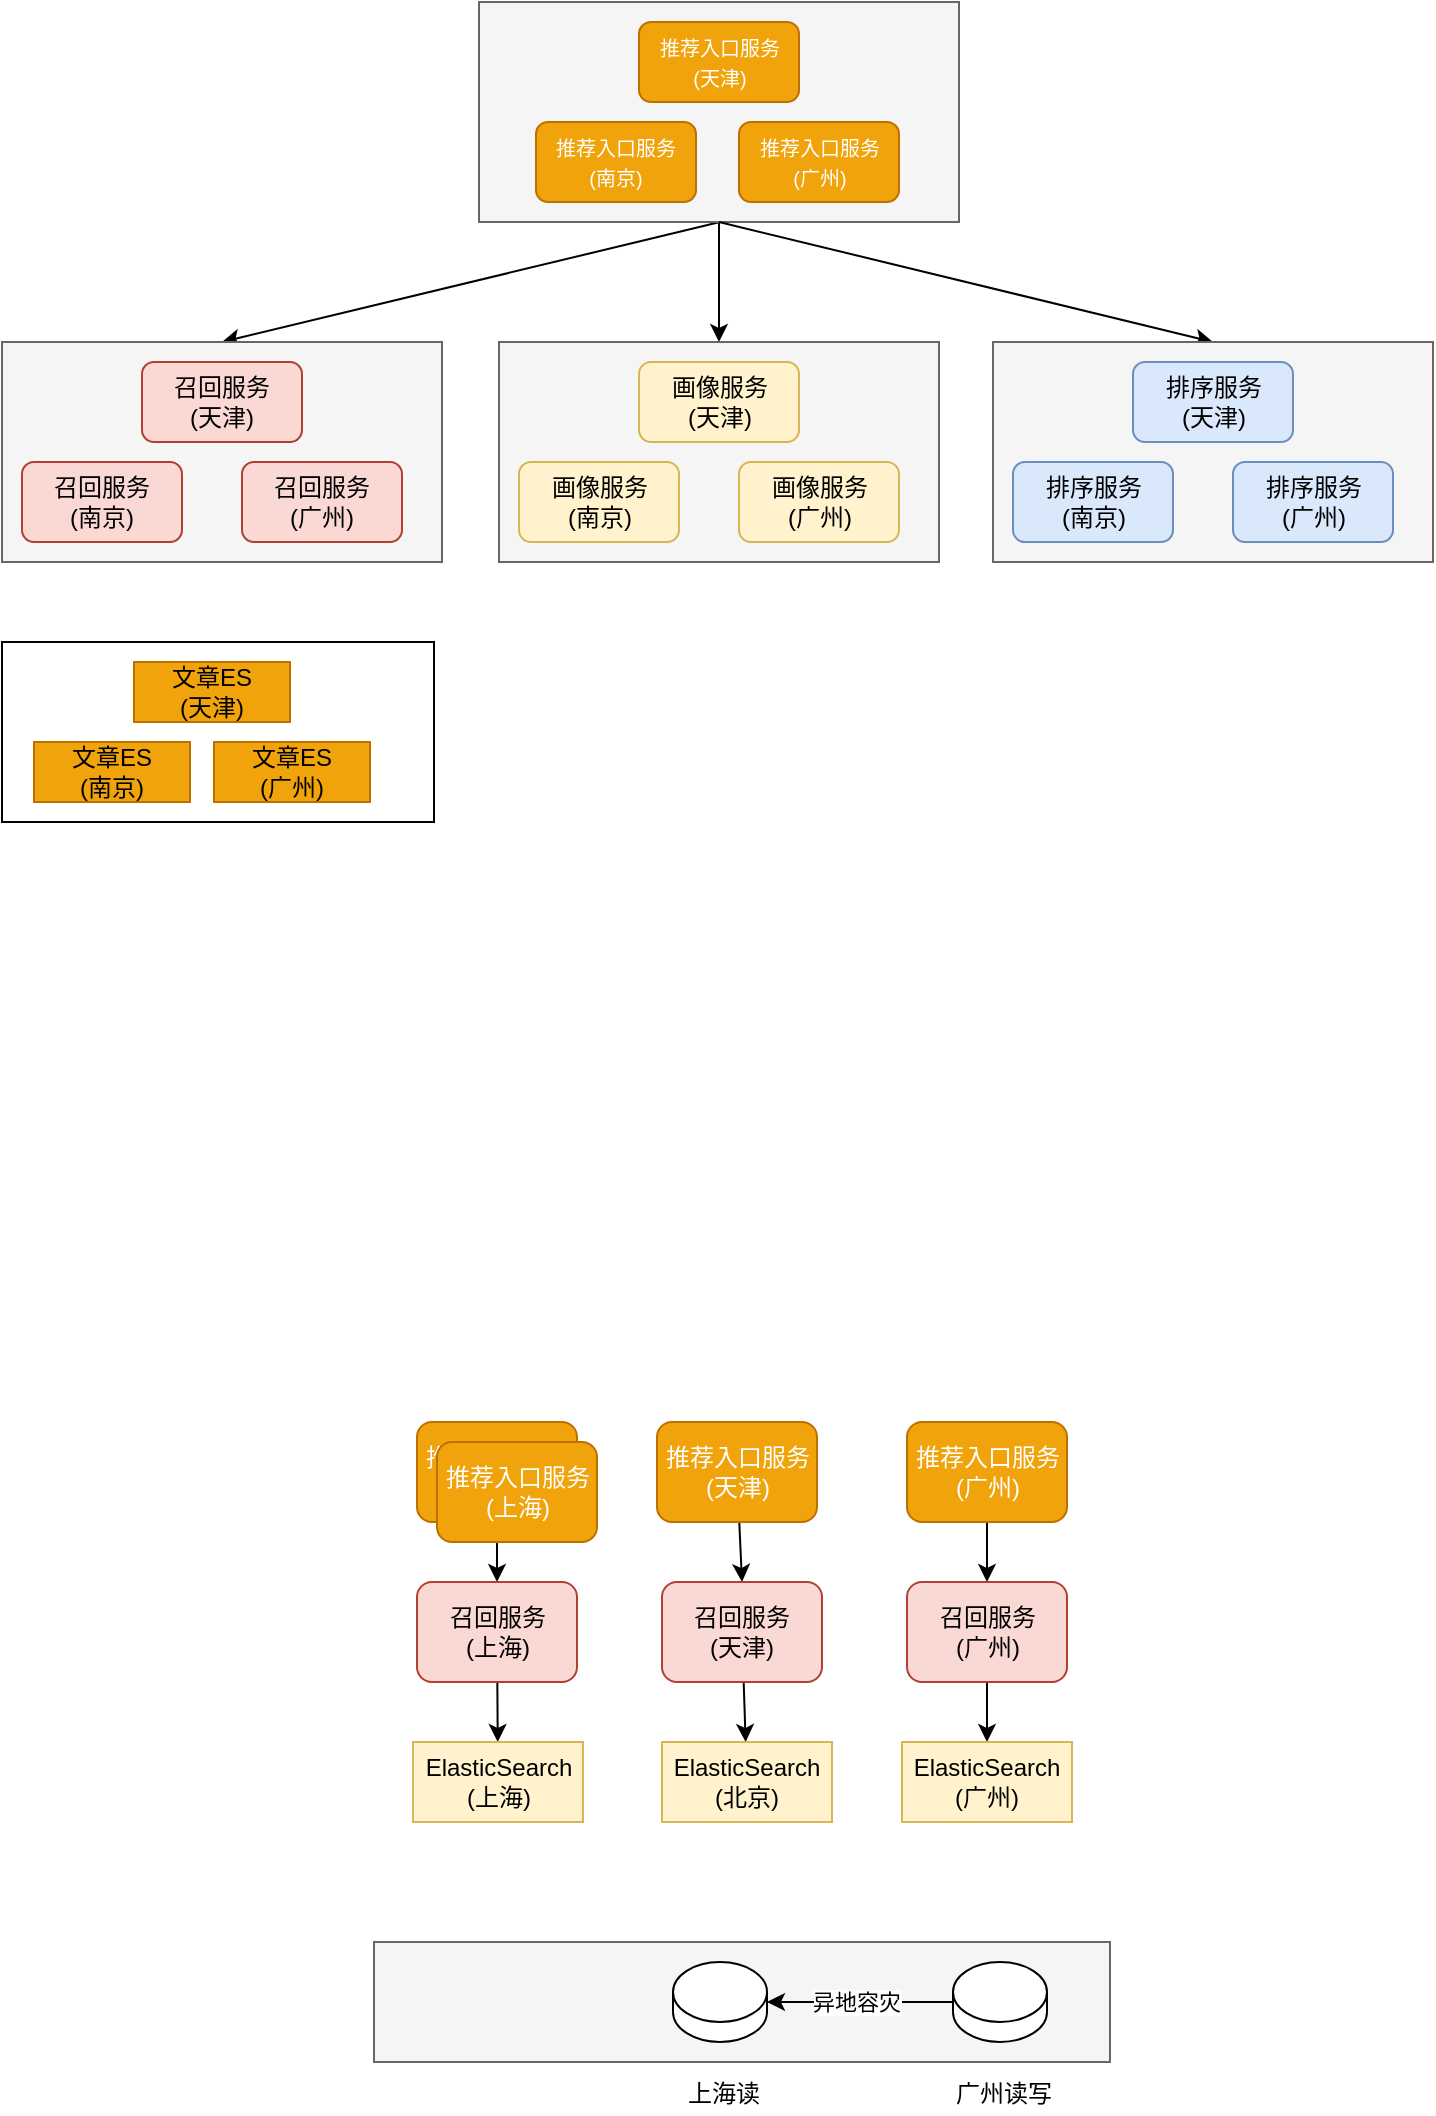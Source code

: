 <mxfile version="14.2.3" type="github">
  <diagram id="llfRjVhpYQk1pcsOZ_1C" name="Page-1">
    <mxGraphModel dx="1426" dy="803" grid="1" gridSize="10" guides="1" tooltips="1" connect="1" arrows="1" fold="1" page="1" pageScale="1" pageWidth="827" pageHeight="1169" math="0" shadow="0">
      <root>
        <mxCell id="0" />
        <mxCell id="1" parent="0" />
        <mxCell id="mrAVVWmBJjdgPhhAWUY1-55" value="" style="edgeStyle=orthogonalEdgeStyle;rounded=0;orthogonalLoop=1;jettySize=auto;html=1;entryX=0.5;entryY=0;entryDx=0;entryDy=0;" edge="1" parent="1" source="mrAVVWmBJjdgPhhAWUY1-35" target="mrAVVWmBJjdgPhhAWUY1-43">
          <mxGeometry relative="1" as="geometry" />
        </mxCell>
        <mxCell id="mrAVVWmBJjdgPhhAWUY1-56" style="rounded=0;orthogonalLoop=1;jettySize=auto;html=1;entryX=0.5;entryY=0;entryDx=0;entryDy=0;" edge="1" parent="1" target="mrAVVWmBJjdgPhhAWUY1-36">
          <mxGeometry relative="1" as="geometry">
            <mxPoint x="393" y="600" as="sourcePoint" />
          </mxGeometry>
        </mxCell>
        <mxCell id="mrAVVWmBJjdgPhhAWUY1-35" value="" style="rounded=0;whiteSpace=wrap;html=1;fillColor=#f5f5f5;strokeColor=#666666;fontColor=#333333;" vertex="1" parent="1">
          <mxGeometry x="272.5" y="490" width="240" height="110" as="geometry" />
        </mxCell>
        <mxCell id="mrAVVWmBJjdgPhhAWUY1-21" value="" style="rounded=0;whiteSpace=wrap;html=1;fillColor=#f5f5f5;strokeColor=#666666;fontColor=#333333;" vertex="1" parent="1">
          <mxGeometry x="220" y="1460" width="368" height="60" as="geometry" />
        </mxCell>
        <mxCell id="mrAVVWmBJjdgPhhAWUY1-1" value="" style="edgeStyle=none;rounded=0;orthogonalLoop=1;jettySize=auto;html=1;entryX=0.5;entryY=0;entryDx=0;entryDy=0;" edge="1" parent="1" source="mrAVVWmBJjdgPhhAWUY1-2" target="mrAVVWmBJjdgPhhAWUY1-12">
          <mxGeometry relative="1" as="geometry" />
        </mxCell>
        <mxCell id="mrAVVWmBJjdgPhhAWUY1-2" value="推荐入口服务&lt;br&gt;(广州)" style="rounded=1;whiteSpace=wrap;html=1;fillColor=#f0a30a;strokeColor=#BD7000;fontColor=#ffffff;" vertex="1" parent="1">
          <mxGeometry x="486.5" y="1200" width="80" height="50" as="geometry" />
        </mxCell>
        <mxCell id="mrAVVWmBJjdgPhhAWUY1-3" value="" style="edgeStyle=none;rounded=0;orthogonalLoop=1;jettySize=auto;html=1;entryX=0.5;entryY=0;entryDx=0;entryDy=0;" edge="1" parent="1" source="mrAVVWmBJjdgPhhAWUY1-4" target="mrAVVWmBJjdgPhhAWUY1-10">
          <mxGeometry relative="1" as="geometry" />
        </mxCell>
        <mxCell id="mrAVVWmBJjdgPhhAWUY1-4" value="推荐入口服务&lt;br&gt;(天津)" style="rounded=1;whiteSpace=wrap;html=1;fillColor=#f0a30a;strokeColor=#BD7000;fontColor=#ffffff;" vertex="1" parent="1">
          <mxGeometry x="361.5" y="1200" width="80" height="50" as="geometry" />
        </mxCell>
        <mxCell id="mrAVVWmBJjdgPhhAWUY1-5" value="" style="edgeStyle=none;rounded=0;orthogonalLoop=1;jettySize=auto;html=1;entryX=0.5;entryY=0;entryDx=0;entryDy=0;" edge="1" parent="1" source="mrAVVWmBJjdgPhhAWUY1-6" target="mrAVVWmBJjdgPhhAWUY1-8">
          <mxGeometry relative="1" as="geometry" />
        </mxCell>
        <mxCell id="mrAVVWmBJjdgPhhAWUY1-6" value="推荐入口服务&lt;br&gt;(上海)" style="rounded=1;whiteSpace=wrap;html=1;fillColor=#f0a30a;strokeColor=#BD7000;fontColor=#ffffff;" vertex="1" parent="1">
          <mxGeometry x="241.5" y="1200" width="80" height="50" as="geometry" />
        </mxCell>
        <mxCell id="mrAVVWmBJjdgPhhAWUY1-7" value="" style="edgeStyle=none;rounded=0;orthogonalLoop=1;jettySize=auto;html=1;" edge="1" parent="1" source="mrAVVWmBJjdgPhhAWUY1-8" target="mrAVVWmBJjdgPhhAWUY1-13">
          <mxGeometry relative="1" as="geometry" />
        </mxCell>
        <mxCell id="mrAVVWmBJjdgPhhAWUY1-8" value="召回服务&lt;br&gt;(上海)" style="rounded=1;whiteSpace=wrap;html=1;fillColor=#fad9d5;strokeColor=#ae4132;" vertex="1" parent="1">
          <mxGeometry x="241.5" y="1280" width="80" height="50" as="geometry" />
        </mxCell>
        <mxCell id="mrAVVWmBJjdgPhhAWUY1-9" value="" style="edgeStyle=none;rounded=0;orthogonalLoop=1;jettySize=auto;html=1;" edge="1" parent="1" source="mrAVVWmBJjdgPhhAWUY1-10" target="mrAVVWmBJjdgPhhAWUY1-14">
          <mxGeometry relative="1" as="geometry" />
        </mxCell>
        <mxCell id="mrAVVWmBJjdgPhhAWUY1-10" value="召回服务&lt;br&gt;(天津)" style="rounded=1;whiteSpace=wrap;html=1;fillColor=#fad9d5;strokeColor=#ae4132;" vertex="1" parent="1">
          <mxGeometry x="364" y="1280" width="80" height="50" as="geometry" />
        </mxCell>
        <mxCell id="mrAVVWmBJjdgPhhAWUY1-11" value="" style="edgeStyle=none;rounded=0;orthogonalLoop=1;jettySize=auto;html=1;" edge="1" parent="1" source="mrAVVWmBJjdgPhhAWUY1-12" target="mrAVVWmBJjdgPhhAWUY1-15">
          <mxGeometry relative="1" as="geometry" />
        </mxCell>
        <mxCell id="mrAVVWmBJjdgPhhAWUY1-12" value="召回服务&lt;br&gt;(广州)" style="rounded=1;whiteSpace=wrap;html=1;fillColor=#fad9d5;strokeColor=#ae4132;" vertex="1" parent="1">
          <mxGeometry x="486.5" y="1280" width="80" height="50" as="geometry" />
        </mxCell>
        <mxCell id="mrAVVWmBJjdgPhhAWUY1-13" value="ElasticSearch&lt;br&gt;(上海)" style="rounded=0;whiteSpace=wrap;html=1;fillColor=#fff2cc;strokeColor=#d6b656;" vertex="1" parent="1">
          <mxGeometry x="239.5" y="1360" width="85" height="40" as="geometry" />
        </mxCell>
        <mxCell id="mrAVVWmBJjdgPhhAWUY1-14" value="ElasticSearch&lt;br&gt;(北京)" style="rounded=0;whiteSpace=wrap;html=1;fillColor=#fff2cc;strokeColor=#d6b656;" vertex="1" parent="1">
          <mxGeometry x="364" y="1360" width="85" height="40" as="geometry" />
        </mxCell>
        <mxCell id="mrAVVWmBJjdgPhhAWUY1-15" value="ElasticSearch&lt;br&gt;(广州)" style="rounded=0;whiteSpace=wrap;html=1;fillColor=#fff2cc;strokeColor=#d6b656;" vertex="1" parent="1">
          <mxGeometry x="484" y="1360" width="85" height="40" as="geometry" />
        </mxCell>
        <mxCell id="mrAVVWmBJjdgPhhAWUY1-23" value="" style="edgeStyle=orthogonalEdgeStyle;rounded=0;orthogonalLoop=1;jettySize=auto;html=1;" edge="1" parent="1" source="mrAVVWmBJjdgPhhAWUY1-18" target="mrAVVWmBJjdgPhhAWUY1-22">
          <mxGeometry relative="1" as="geometry" />
        </mxCell>
        <mxCell id="mrAVVWmBJjdgPhhAWUY1-24" value="异地容灾" style="edgeLabel;html=1;align=center;verticalAlign=middle;resizable=0;points=[];" vertex="1" connectable="0" parent="mrAVVWmBJjdgPhhAWUY1-23">
          <mxGeometry x="0.054" y="4" relative="1" as="geometry">
            <mxPoint y="-4" as="offset" />
          </mxGeometry>
        </mxCell>
        <mxCell id="mrAVVWmBJjdgPhhAWUY1-18" value="" style="shape=cylinder3;whiteSpace=wrap;html=1;boundedLbl=1;backgroundOutline=1;size=15;" vertex="1" parent="1">
          <mxGeometry x="509.5" y="1470" width="47" height="40" as="geometry" />
        </mxCell>
        <mxCell id="mrAVVWmBJjdgPhhAWUY1-22" value="" style="shape=cylinder3;whiteSpace=wrap;html=1;boundedLbl=1;backgroundOutline=1;size=15;" vertex="1" parent="1">
          <mxGeometry x="369.5" y="1470" width="47" height="40" as="geometry" />
        </mxCell>
        <mxCell id="mrAVVWmBJjdgPhhAWUY1-25" value="广州读写" style="text;html=1;strokeColor=none;fillColor=none;align=center;verticalAlign=middle;whiteSpace=wrap;rounded=0;" vertex="1" parent="1">
          <mxGeometry x="509.5" y="1526" width="50" height="20" as="geometry" />
        </mxCell>
        <mxCell id="mrAVVWmBJjdgPhhAWUY1-26" value="上海读" style="text;html=1;strokeColor=none;fillColor=none;align=center;verticalAlign=middle;whiteSpace=wrap;rounded=0;" vertex="1" parent="1">
          <mxGeometry x="369.5" y="1526" width="50" height="20" as="geometry" />
        </mxCell>
        <mxCell id="mrAVVWmBJjdgPhhAWUY1-28" value="推荐入口服务&lt;br&gt;(上海)" style="rounded=1;whiteSpace=wrap;html=1;fillColor=#f0a30a;strokeColor=#BD7000;fontColor=#ffffff;" vertex="1" parent="1">
          <mxGeometry x="251.5" y="1210" width="80" height="50" as="geometry" />
        </mxCell>
        <mxCell id="mrAVVWmBJjdgPhhAWUY1-31" value="&lt;font style=&quot;font-size: 10px&quot;&gt;推荐入口服务&lt;br&gt;(南京)&lt;/font&gt;" style="rounded=1;whiteSpace=wrap;html=1;fillColor=#f0a30a;strokeColor=#BD7000;fontColor=#ffffff;" vertex="1" parent="1">
          <mxGeometry x="301" y="550" width="80" height="40" as="geometry" />
        </mxCell>
        <mxCell id="mrAVVWmBJjdgPhhAWUY1-57" value="" style="edgeStyle=none;rounded=0;orthogonalLoop=1;jettySize=auto;html=1;entryX=0.5;entryY=0;entryDx=0;entryDy=0;exitX=0.5;exitY=1;exitDx=0;exitDy=0;" edge="1" parent="1" source="mrAVVWmBJjdgPhhAWUY1-35" target="mrAVVWmBJjdgPhhAWUY1-51">
          <mxGeometry relative="1" as="geometry" />
        </mxCell>
        <mxCell id="mrAVVWmBJjdgPhhAWUY1-33" value="&lt;font style=&quot;font-size: 10px&quot;&gt;推荐入口服务&lt;br&gt;(广州)&lt;/font&gt;" style="rounded=1;whiteSpace=wrap;html=1;fillColor=#f0a30a;strokeColor=#BD7000;fontColor=#ffffff;" vertex="1" parent="1">
          <mxGeometry x="402.5" y="550" width="80" height="40" as="geometry" />
        </mxCell>
        <mxCell id="mrAVVWmBJjdgPhhAWUY1-34" value="&lt;font style=&quot;font-size: 10px&quot;&gt;推荐入口服务&lt;br&gt;(天津)&lt;/font&gt;" style="rounded=1;whiteSpace=wrap;html=1;fillColor=#f0a30a;strokeColor=#BD7000;fontColor=#ffffff;" vertex="1" parent="1">
          <mxGeometry x="352.5" y="500" width="80" height="40" as="geometry" />
        </mxCell>
        <mxCell id="mrAVVWmBJjdgPhhAWUY1-36" value="" style="rounded=0;whiteSpace=wrap;html=1;fillColor=#f5f5f5;strokeColor=#666666;fontColor=#333333;" vertex="1" parent="1">
          <mxGeometry x="34" y="660" width="220" height="110" as="geometry" />
        </mxCell>
        <mxCell id="mrAVVWmBJjdgPhhAWUY1-38" value="召回服务&lt;br&gt;(天津)" style="rounded=1;whiteSpace=wrap;html=1;fillColor=#fad9d5;strokeColor=#ae4132;" vertex="1" parent="1">
          <mxGeometry x="104" y="670" width="80" height="40" as="geometry" />
        </mxCell>
        <mxCell id="mrAVVWmBJjdgPhhAWUY1-41" value="召回服务&lt;br&gt;(南京)" style="rounded=1;whiteSpace=wrap;html=1;fillColor=#fad9d5;strokeColor=#ae4132;" vertex="1" parent="1">
          <mxGeometry x="44" y="720" width="80" height="40" as="geometry" />
        </mxCell>
        <mxCell id="mrAVVWmBJjdgPhhAWUY1-42" value="召回服务&lt;br&gt;(广州)" style="rounded=1;whiteSpace=wrap;html=1;fillColor=#fad9d5;strokeColor=#ae4132;" vertex="1" parent="1">
          <mxGeometry x="154" y="720" width="80" height="40" as="geometry" />
        </mxCell>
        <mxCell id="mrAVVWmBJjdgPhhAWUY1-43" value="" style="rounded=0;whiteSpace=wrap;html=1;fillColor=#f5f5f5;strokeColor=#666666;fontColor=#333333;" vertex="1" parent="1">
          <mxGeometry x="282.5" y="660" width="220" height="110" as="geometry" />
        </mxCell>
        <mxCell id="mrAVVWmBJjdgPhhAWUY1-44" value="画像服务&lt;br&gt;(天津)" style="rounded=1;whiteSpace=wrap;html=1;fillColor=#fff2cc;strokeColor=#d6b656;" vertex="1" parent="1">
          <mxGeometry x="352.5" y="670" width="80" height="40" as="geometry" />
        </mxCell>
        <mxCell id="mrAVVWmBJjdgPhhAWUY1-45" value="画像服务&lt;br&gt;(南京)" style="rounded=1;whiteSpace=wrap;html=1;fillColor=#fff2cc;strokeColor=#d6b656;" vertex="1" parent="1">
          <mxGeometry x="292.5" y="720" width="80" height="40" as="geometry" />
        </mxCell>
        <mxCell id="mrAVVWmBJjdgPhhAWUY1-46" value="画像服务&lt;br&gt;(广州)" style="rounded=1;whiteSpace=wrap;html=1;fillColor=#fff2cc;strokeColor=#d6b656;" vertex="1" parent="1">
          <mxGeometry x="402.5" y="720" width="80" height="40" as="geometry" />
        </mxCell>
        <mxCell id="mrAVVWmBJjdgPhhAWUY1-51" value="" style="rounded=0;whiteSpace=wrap;html=1;fillColor=#f5f5f5;strokeColor=#666666;fontColor=#333333;" vertex="1" parent="1">
          <mxGeometry x="529.5" y="660" width="220" height="110" as="geometry" />
        </mxCell>
        <mxCell id="mrAVVWmBJjdgPhhAWUY1-52" value="排序服务&lt;br&gt;(天津)" style="rounded=1;whiteSpace=wrap;html=1;fillColor=#dae8fc;strokeColor=#6c8ebf;" vertex="1" parent="1">
          <mxGeometry x="599.5" y="670" width="80" height="40" as="geometry" />
        </mxCell>
        <mxCell id="mrAVVWmBJjdgPhhAWUY1-53" value="排序服务&lt;br&gt;(南京)" style="rounded=1;whiteSpace=wrap;html=1;fillColor=#dae8fc;strokeColor=#6c8ebf;" vertex="1" parent="1">
          <mxGeometry x="539.5" y="720" width="80" height="40" as="geometry" />
        </mxCell>
        <mxCell id="mrAVVWmBJjdgPhhAWUY1-54" value="排序服务&lt;br&gt;(广州)" style="rounded=1;whiteSpace=wrap;html=1;fillColor=#dae8fc;strokeColor=#6c8ebf;" vertex="1" parent="1">
          <mxGeometry x="649.5" y="720" width="80" height="40" as="geometry" />
        </mxCell>
        <mxCell id="mrAVVWmBJjdgPhhAWUY1-59" value="" style="rounded=0;whiteSpace=wrap;html=1;" vertex="1" parent="1">
          <mxGeometry x="34" y="810" width="216" height="90" as="geometry" />
        </mxCell>
        <mxCell id="mrAVVWmBJjdgPhhAWUY1-62" value="文章ES&lt;br&gt;(天津)" style="rounded=0;whiteSpace=wrap;html=1;fillColor=#f0a30a;strokeColor=#BD7000;" vertex="1" parent="1">
          <mxGeometry x="100" y="820" width="78" height="30" as="geometry" />
        </mxCell>
        <mxCell id="mrAVVWmBJjdgPhhAWUY1-64" value="文章ES&lt;br&gt;(南京)" style="rounded=0;whiteSpace=wrap;html=1;fillColor=#f0a30a;strokeColor=#BD7000;" vertex="1" parent="1">
          <mxGeometry x="50" y="860" width="78" height="30" as="geometry" />
        </mxCell>
        <mxCell id="mrAVVWmBJjdgPhhAWUY1-65" value="文章ES&lt;br&gt;(广州)" style="rounded=0;whiteSpace=wrap;html=1;fillColor=#f0a30a;strokeColor=#BD7000;" vertex="1" parent="1">
          <mxGeometry x="140" y="860" width="78" height="30" as="geometry" />
        </mxCell>
      </root>
    </mxGraphModel>
  </diagram>
</mxfile>
